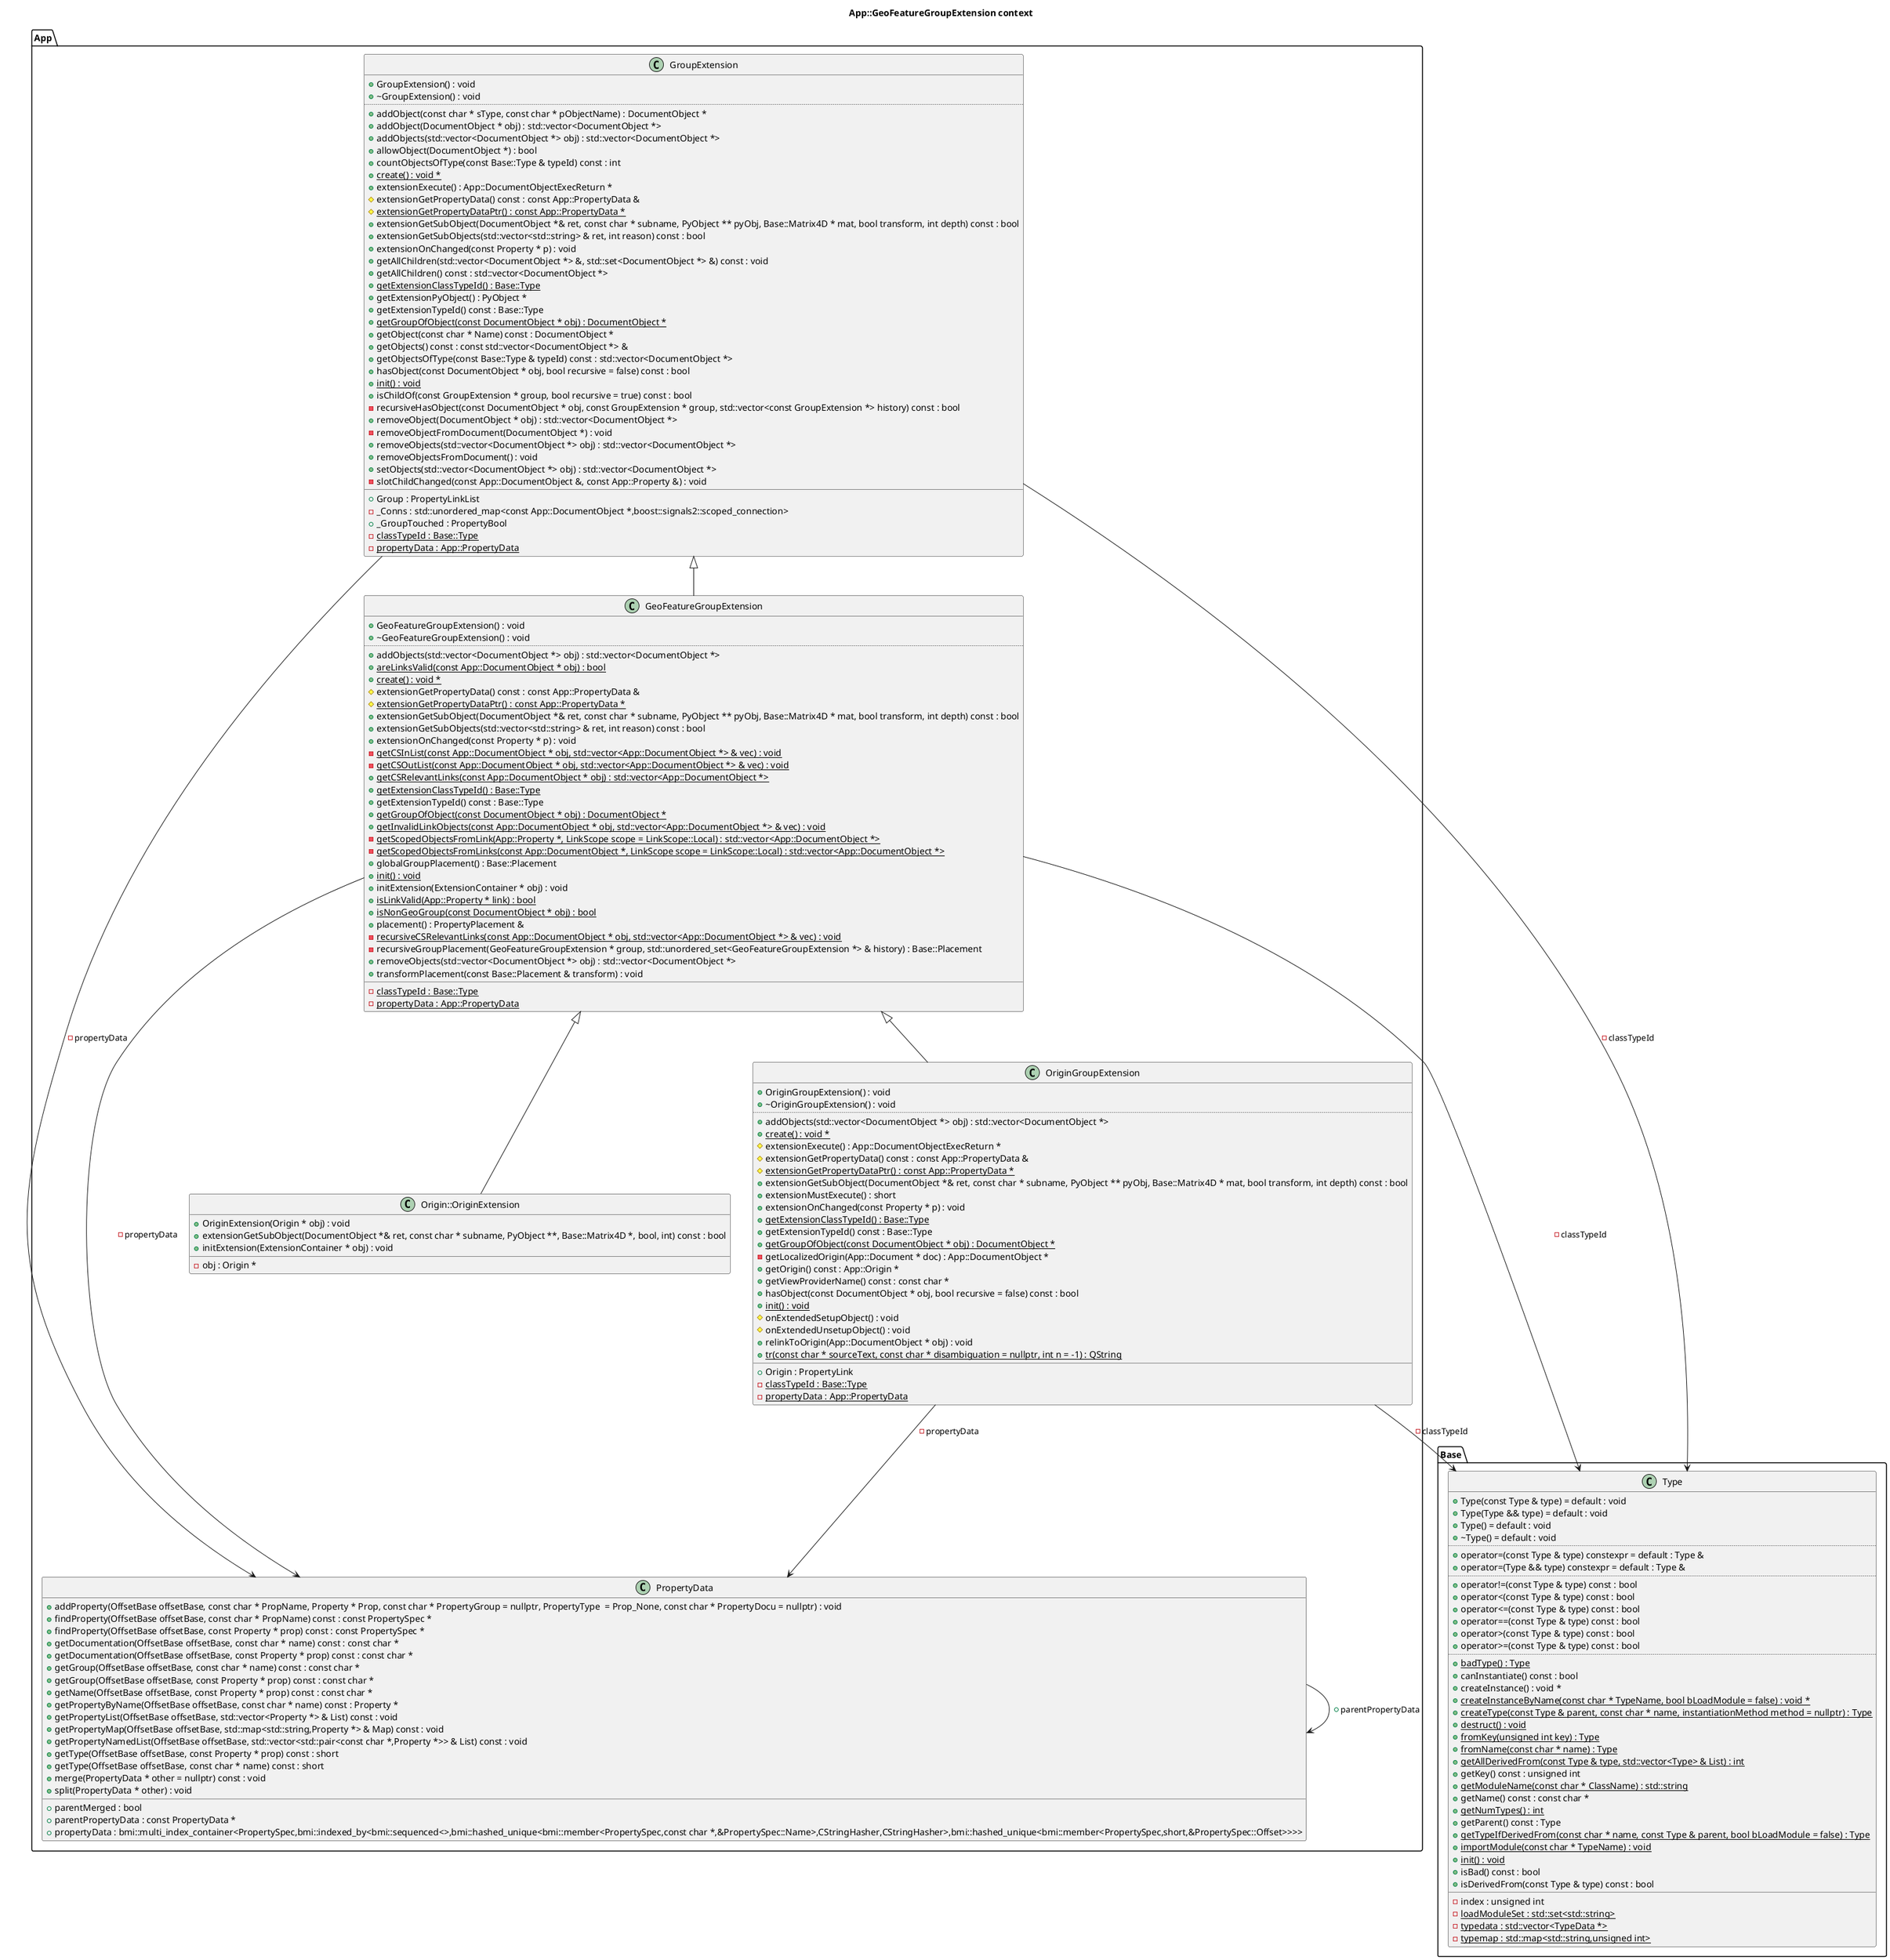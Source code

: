 @startuml
title App::GeoFeatureGroupExtension context
package [Base] as C_0005614219575140048477 {
class "Type" as C_0010396699791746075194
class C_0010396699791746075194 [[https://github.com/FreeCAD/FreeCAD/blob/2fcc5317fe3aee96ca73475986a577719fc78e20/src/Base/Type.h#L80{Type}]] {
+Type(const Type & type) = default : void [[[https://github.com/FreeCAD/FreeCAD/blob/2fcc5317fe3aee96ca73475986a577719fc78e20/src/Base/Type.h#L84{Type}]]]
+Type(Type && type) = default : void [[[https://github.com/FreeCAD/FreeCAD/blob/2fcc5317fe3aee96ca73475986a577719fc78e20/src/Base/Type.h#L85{Type}]]]
+Type() = default : void [[[https://github.com/FreeCAD/FreeCAD/blob/2fcc5317fe3aee96ca73475986a577719fc78e20/src/Base/Type.h#L86{Type}]]]
+~Type() = default : void [[[https://github.com/FreeCAD/FreeCAD/blob/2fcc5317fe3aee96ca73475986a577719fc78e20/src/Base/Type.h#L88{~Type}]]]
..
+operator=(const Type & type) constexpr = default : Type & [[[https://github.com/FreeCAD/FreeCAD/blob/2fcc5317fe3aee96ca73475986a577719fc78e20/src/Base/Type.h#L119{operator=}]]]
+operator=(Type && type) constexpr = default : Type & [[[https://github.com/FreeCAD/FreeCAD/blob/2fcc5317fe3aee96ca73475986a577719fc78e20/src/Base/Type.h#L120{operator=}]]]
..
+operator!=(const Type & type) const : bool [[[https://github.com/FreeCAD/FreeCAD/blob/2fcc5317fe3aee96ca73475986a577719fc78e20/src/Base/Type.h#L122{operator!=}]]]
+operator<(const Type & type) const : bool [[[https://github.com/FreeCAD/FreeCAD/blob/2fcc5317fe3aee96ca73475986a577719fc78e20/src/Base/Type.h#L124{operator<}]]]
+operator<=(const Type & type) const : bool [[[https://github.com/FreeCAD/FreeCAD/blob/2fcc5317fe3aee96ca73475986a577719fc78e20/src/Base/Type.h#L125{operator<=}]]]
+operator==(const Type & type) const : bool [[[https://github.com/FreeCAD/FreeCAD/blob/2fcc5317fe3aee96ca73475986a577719fc78e20/src/Base/Type.h#L121{operator==}]]]
+operator>(const Type & type) const : bool [[[https://github.com/FreeCAD/FreeCAD/blob/2fcc5317fe3aee96ca73475986a577719fc78e20/src/Base/Type.h#L127{operator>}]]]
+operator>=(const Type & type) const : bool [[[https://github.com/FreeCAD/FreeCAD/blob/2fcc5317fe3aee96ca73475986a577719fc78e20/src/Base/Type.h#L126{operator>=}]]]
..
{static} +badType() : Type [[[https://github.com/FreeCAD/FreeCAD/blob/2fcc5317fe3aee96ca73475986a577719fc78e20/src/Base/Type.h#L129{badType}]]]
+canInstantiate() const : bool [[[https://github.com/FreeCAD/FreeCAD/blob/2fcc5317fe3aee96ca73475986a577719fc78e20/src/Base/Type.h#L93{canInstantiate}]]]
+createInstance() : void * [[[https://github.com/FreeCAD/FreeCAD/blob/2fcc5317fe3aee96ca73475986a577719fc78e20/src/Base/Type.h#L91{createInstance}]]]
{static} +createInstanceByName(const char * TypeName, bool bLoadModule = false) : void * [[[https://github.com/FreeCAD/FreeCAD/blob/2fcc5317fe3aee96ca73475986a577719fc78e20/src/Base/Type.h#L95{createInstanceByName}]]]
{static} +createType(const Type & parent, const char * name, instantiationMethod method = nullptr) : Type [[[https://github.com/FreeCAD/FreeCAD/blob/2fcc5317fe3aee96ca73475986a577719fc78e20/src/Base/Type.h#L114{createType}]]]
{static} +destruct() : void [[[https://github.com/FreeCAD/FreeCAD/blob/2fcc5317fe3aee96ca73475986a577719fc78e20/src/Base/Type.h#L131{destruct}]]]
{static} +fromKey(unsigned int key) : Type [[[https://github.com/FreeCAD/FreeCAD/blob/2fcc5317fe3aee96ca73475986a577719fc78e20/src/Base/Type.h#L101{fromKey}]]]
{static} +fromName(const char * name) : Type [[[https://github.com/FreeCAD/FreeCAD/blob/2fcc5317fe3aee96ca73475986a577719fc78e20/src/Base/Type.h#L100{fromName}]]]
{static} +getAllDerivedFrom(const Type & type, std::vector<Type> & List) : int [[[https://github.com/FreeCAD/FreeCAD/blob/2fcc5317fe3aee96ca73475986a577719fc78e20/src/Base/Type.h#L106{getAllDerivedFrom}]]]
+getKey() const : unsigned int [[[https://github.com/FreeCAD/FreeCAD/blob/2fcc5317fe3aee96ca73475986a577719fc78e20/src/Base/Type.h#L116{getKey}]]]
{static} +getModuleName(const char * ClassName) : std::string [[[https://github.com/FreeCAD/FreeCAD/blob/2fcc5317fe3aee96ca73475986a577719fc78e20/src/Base/Type.h#L133{getModuleName}]]]
+getName() const : const char * [[[https://github.com/FreeCAD/FreeCAD/blob/2fcc5317fe3aee96ca73475986a577719fc78e20/src/Base/Type.h#L102{getName}]]]
{static} +getNumTypes() : int [[[https://github.com/FreeCAD/FreeCAD/blob/2fcc5317fe3aee96ca73475986a577719fc78e20/src/Base/Type.h#L111{getNumTypes}]]]
+getParent() const : Type [[[https://github.com/FreeCAD/FreeCAD/blob/2fcc5317fe3aee96ca73475986a577719fc78e20/src/Base/Type.h#L103{getParent}]]]
{static} +getTypeIfDerivedFrom(const char * name, const Type & parent, bool bLoadModule = false) : Type [[[https://github.com/FreeCAD/FreeCAD/blob/2fcc5317fe3aee96ca73475986a577719fc78e20/src/Base/Type.h#L109{getTypeIfDerivedFrom}]]]
{static} +importModule(const char * TypeName) : void [[[https://github.com/FreeCAD/FreeCAD/blob/2fcc5317fe3aee96ca73475986a577719fc78e20/src/Base/Type.h#L96{importModule}]]]
{static} +init() : void [[[https://github.com/FreeCAD/FreeCAD/blob/2fcc5317fe3aee96ca73475986a577719fc78e20/src/Base/Type.h#L130{init}]]]
+isBad() const : bool [[[https://github.com/FreeCAD/FreeCAD/blob/2fcc5317fe3aee96ca73475986a577719fc78e20/src/Base/Type.h#L117{isBad}]]]
+isDerivedFrom(const Type & type) const : bool [[[https://github.com/FreeCAD/FreeCAD/blob/2fcc5317fe3aee96ca73475986a577719fc78e20/src/Base/Type.h#L104{isDerivedFrom}]]]
__
-index : unsigned int [[[https://github.com/FreeCAD/FreeCAD/blob/2fcc5317fe3aee96ca73475986a577719fc78e20/src/Base/Type.h#L137{index}]]]
{static} -loadModuleSet : std::set<std::string> [[[https://github.com/FreeCAD/FreeCAD/blob/2fcc5317fe3aee96ca73475986a577719fc78e20/src/Base/Type.h#L141{loadModuleSet}]]]
{static} -typedata : std::vector<TypeData *> [[[https://github.com/FreeCAD/FreeCAD/blob/2fcc5317fe3aee96ca73475986a577719fc78e20/src/Base/Type.h#L140{typedata}]]]
{static} -typemap : std::map<std::string,unsigned int> [[[https://github.com/FreeCAD/FreeCAD/blob/2fcc5317fe3aee96ca73475986a577719fc78e20/src/Base/Type.h#L139{typemap}]]]
}
}
package [App] as C_0018282610363821501524 {
class "PropertyData" as C_0008521121395702379220
class C_0008521121395702379220 [[https://github.com/FreeCAD/FreeCAD/blob/2fcc5317fe3aee96ca73475986a577719fc78e20/src/App/PropertyContainer.h#L58{PropertyData}]] {
+addProperty(OffsetBase offsetBase, const char * PropName, Property * Prop, const char * PropertyGroup = nullptr, PropertyType  = Prop_None, const char * PropertyDocu = nullptr) : void [[[https://github.com/FreeCAD/FreeCAD/blob/2fcc5317fe3aee96ca73475986a577719fc78e20/src/App/PropertyContainer.h#L118{addProperty}]]]
+findProperty(OffsetBase offsetBase, const char * PropName) const : const PropertySpec * [[[https://github.com/FreeCAD/FreeCAD/blob/2fcc5317fe3aee96ca73475986a577719fc78e20/src/App/PropertyContainer.h#L120{findProperty}]]]
+findProperty(OffsetBase offsetBase, const Property * prop) const : const PropertySpec * [[[https://github.com/FreeCAD/FreeCAD/blob/2fcc5317fe3aee96ca73475986a577719fc78e20/src/App/PropertyContainer.h#L121{findProperty}]]]
+getDocumentation(OffsetBase offsetBase, const char * name) const : const char * [[[https://github.com/FreeCAD/FreeCAD/blob/2fcc5317fe3aee96ca73475986a577719fc78e20/src/App/PropertyContainer.h#L128{getDocumentation}]]]
+getDocumentation(OffsetBase offsetBase, const Property * prop) const : const char * [[[https://github.com/FreeCAD/FreeCAD/blob/2fcc5317fe3aee96ca73475986a577719fc78e20/src/App/PropertyContainer.h#L129{getDocumentation}]]]
+getGroup(OffsetBase offsetBase, const char * name) const : const char * [[[https://github.com/FreeCAD/FreeCAD/blob/2fcc5317fe3aee96ca73475986a577719fc78e20/src/App/PropertyContainer.h#L126{getGroup}]]]
+getGroup(OffsetBase offsetBase, const Property * prop) const : const char * [[[https://github.com/FreeCAD/FreeCAD/blob/2fcc5317fe3aee96ca73475986a577719fc78e20/src/App/PropertyContainer.h#L127{getGroup}]]]
+getName(OffsetBase offsetBase, const Property * prop) const : const char * [[[https://github.com/FreeCAD/FreeCAD/blob/2fcc5317fe3aee96ca73475986a577719fc78e20/src/App/PropertyContainer.h#L123{getName}]]]
+getPropertyByName(OffsetBase offsetBase, const char * name) const : Property * [[[https://github.com/FreeCAD/FreeCAD/blob/2fcc5317fe3aee96ca73475986a577719fc78e20/src/App/PropertyContainer.h#L131{getPropertyByName}]]]
+getPropertyList(OffsetBase offsetBase, std::vector<Property *> & List) const : void [[[https://github.com/FreeCAD/FreeCAD/blob/2fcc5317fe3aee96ca73475986a577719fc78e20/src/App/PropertyContainer.h#L133{getPropertyList}]]]
+getPropertyMap(OffsetBase offsetBase, std::map<std::string,Property *> & Map) const : void [[[https://github.com/FreeCAD/FreeCAD/blob/2fcc5317fe3aee96ca73475986a577719fc78e20/src/App/PropertyContainer.h#L132{getPropertyMap}]]]
+getPropertyNamedList(OffsetBase offsetBase, std::vector<std::pair<const char *,Property *>> & List) const : void [[[https://github.com/FreeCAD/FreeCAD/blob/2fcc5317fe3aee96ca73475986a577719fc78e20/src/App/PropertyContainer.h#L134{getPropertyNamedList}]]]
+getType(OffsetBase offsetBase, const Property * prop) const : short [[[https://github.com/FreeCAD/FreeCAD/blob/2fcc5317fe3aee96ca73475986a577719fc78e20/src/App/PropertyContainer.h#L124{getType}]]]
+getType(OffsetBase offsetBase, const char * name) const : short [[[https://github.com/FreeCAD/FreeCAD/blob/2fcc5317fe3aee96ca73475986a577719fc78e20/src/App/PropertyContainer.h#L125{getType}]]]
+merge(PropertyData * other = nullptr) const : void [[[https://github.com/FreeCAD/FreeCAD/blob/2fcc5317fe3aee96ca73475986a577719fc78e20/src/App/PropertyContainer.h#L136{merge}]]]
+split(PropertyData * other) : void [[[https://github.com/FreeCAD/FreeCAD/blob/2fcc5317fe3aee96ca73475986a577719fc78e20/src/App/PropertyContainer.h#L137{split}]]]
__
+parentMerged : bool [[[https://github.com/FreeCAD/FreeCAD/blob/2fcc5317fe3aee96ca73475986a577719fc78e20/src/App/PropertyContainer.h#L114{parentMerged}]]]
+parentPropertyData : const PropertyData * [[[https://github.com/FreeCAD/FreeCAD/blob/2fcc5317fe3aee96ca73475986a577719fc78e20/src/App/PropertyContainer.h#L116{parentPropertyData}]]]
+propertyData : bmi::multi_index_container<PropertySpec,bmi::indexed_by<bmi::sequenced<>,bmi::hashed_unique<bmi::member<PropertySpec,const char *,&PropertySpec::Name>,CStringHasher,CStringHasher>,bmi::hashed_unique<bmi::member<PropertySpec,short,&PropertySpec::Offset>>>> [[[https://github.com/FreeCAD/FreeCAD/blob/2fcc5317fe3aee96ca73475986a577719fc78e20/src/App/PropertyContainer.h#L112{propertyData}]]]
}
class "GroupExtension" as C_0014056646395515823561
class C_0014056646395515823561 [[https://github.com/FreeCAD/FreeCAD/blob/2fcc5317fe3aee96ca73475986a577719fc78e20/src/App/GroupExtension.h#L38{GroupExtension}]] {
+GroupExtension() : void [[[https://github.com/FreeCAD/FreeCAD/blob/2fcc5317fe3aee96ca73475986a577719fc78e20/src/App/GroupExtension.h#L45{GroupExtension}]]]
+~GroupExtension() : void [[[https://github.com/FreeCAD/FreeCAD/blob/2fcc5317fe3aee96ca73475986a577719fc78e20/src/App/GroupExtension.h#L46{~GroupExtension}]]]
..
+addObject(const char * sType, const char * pObjectName) : DocumentObject * [[[https://github.com/FreeCAD/FreeCAD/blob/2fcc5317fe3aee96ca73475986a577719fc78e20/src/App/GroupExtension.h#L53{addObject}]]]
+addObject(DocumentObject * obj) : std::vector<DocumentObject *> [[[https://github.com/FreeCAD/FreeCAD/blob/2fcc5317fe3aee96ca73475986a577719fc78e20/src/App/GroupExtension.h#L56{addObject}]]]
+addObjects(std::vector<DocumentObject *> obj) : std::vector<DocumentObject *> [[[https://github.com/FreeCAD/FreeCAD/blob/2fcc5317fe3aee96ca73475986a577719fc78e20/src/App/GroupExtension.h#L59{addObjects}]]]
+allowObject(DocumentObject *) : bool [[[https://github.com/FreeCAD/FreeCAD/blob/2fcc5317fe3aee96ca73475986a577719fc78e20/src/App/GroupExtension.h#L67{allowObject}]]]
+countObjectsOfType(const Base::Type & typeId) const : int [[[https://github.com/FreeCAD/FreeCAD/blob/2fcc5317fe3aee96ca73475986a577719fc78e20/src/App/GroupExtension.h#L101{countObjectsOfType}]]]
{static} +create() : void * [[[https://github.com/FreeCAD/FreeCAD/blob/2fcc5317fe3aee96ca73475986a577719fc78e20/src/App/Extension.h#L50{create}]]]
+extensionExecute() : App::DocumentObjectExecReturn * [[[https://github.com/FreeCAD/FreeCAD/blob/2fcc5317fe3aee96ca73475986a577719fc78e20/src/App/GroupExtension.h#L119{extensionExecute}]]]
#extensionGetPropertyData() const : const App::PropertyData & [[[https://github.com/FreeCAD/FreeCAD/blob/2fcc5317fe3aee96ca73475986a577719fc78e20/src/App/Extension.h#L99{extensionGetPropertyData}]]]
{static} #extensionGetPropertyDataPtr() : const App::PropertyData * [[[https://github.com/FreeCAD/FreeCAD/blob/2fcc5317fe3aee96ca73475986a577719fc78e20/src/App/Extension.h#L98{extensionGetPropertyDataPtr}]]]
+extensionGetSubObject(DocumentObject *& ret, const char * subname, PyObject ** pyObj, Base::Matrix4D * mat, bool transform, int depth) const : bool [[[https://github.com/FreeCAD/FreeCAD/blob/2fcc5317fe3aee96ca73475986a577719fc78e20/src/App/GroupExtension.h#L114{extensionGetSubObject}]]]
+extensionGetSubObjects(std::vector<std::string> & ret, int reason) const : bool [[[https://github.com/FreeCAD/FreeCAD/blob/2fcc5317fe3aee96ca73475986a577719fc78e20/src/App/GroupExtension.h#L117{extensionGetSubObjects}]]]
+extensionOnChanged(const Property * p) : void [[[https://github.com/FreeCAD/FreeCAD/blob/2fcc5317fe3aee96ca73475986a577719fc78e20/src/App/GroupExtension.h#L112{extensionOnChanged}]]]
+getAllChildren(std::vector<DocumentObject *> &, std::set<DocumentObject *> &) const : void [[[https://github.com/FreeCAD/FreeCAD/blob/2fcc5317fe3aee96ca73475986a577719fc78e20/src/App/GroupExtension.h#L122{getAllChildren}]]]
+getAllChildren() const : std::vector<DocumentObject *> [[[https://github.com/FreeCAD/FreeCAD/blob/2fcc5317fe3aee96ca73475986a577719fc78e20/src/App/GroupExtension.h#L121{getAllChildren}]]]
{static} +getExtensionClassTypeId() : Base::Type [[[https://github.com/FreeCAD/FreeCAD/blob/2fcc5317fe3aee96ca73475986a577719fc78e20/src/App/Extension.h#L47{getExtensionClassTypeId}]]]
+getExtensionPyObject() : PyObject * [[[https://github.com/FreeCAD/FreeCAD/blob/2fcc5317fe3aee96ca73475986a577719fc78e20/src/App/GroupExtension.h#L110{getExtensionPyObject}]]]
+getExtensionTypeId() const : Base::Type [[[https://github.com/FreeCAD/FreeCAD/blob/2fcc5317fe3aee96ca73475986a577719fc78e20/src/App/Extension.h#L48{getExtensionTypeId}]]]
{static} +getGroupOfObject(const DocumentObject * obj) : DocumentObject * [[[https://github.com/FreeCAD/FreeCAD/blob/2fcc5317fe3aee96ca73475986a577719fc78e20/src/App/GroupExtension.h#L107{getGroupOfObject}]]]
+getObject(const char * Name) const : DocumentObject * [[[https://github.com/FreeCAD/FreeCAD/blob/2fcc5317fe3aee96ca73475986a577719fc78e20/src/App/GroupExtension.h#L81{getObject}]]]
+getObjects() const : const std::vector<DocumentObject *> & [[[https://github.com/FreeCAD/FreeCAD/blob/2fcc5317fe3aee96ca73475986a577719fc78e20/src/App/GroupExtension.h#L95{getObjects}]]]
+getObjectsOfType(const Base::Type & typeId) const : std::vector<DocumentObject *> [[[https://github.com/FreeCAD/FreeCAD/blob/2fcc5317fe3aee96ca73475986a577719fc78e20/src/App/GroupExtension.h#L98{getObjectsOfType}]]]
+hasObject(const DocumentObject * obj, bool recursive = false) const : bool [[[https://github.com/FreeCAD/FreeCAD/blob/2fcc5317fe3aee96ca73475986a577719fc78e20/src/App/GroupExtension.h#L87{hasObject}]]]
{static} +init() : void [[[https://github.com/FreeCAD/FreeCAD/blob/2fcc5317fe3aee96ca73475986a577719fc78e20/src/App/Extension.h#L49{init}]]]
+isChildOf(const GroupExtension * group, bool recursive = true) const : bool [[[https://github.com/FreeCAD/FreeCAD/blob/2fcc5317fe3aee96ca73475986a577719fc78e20/src/App/GroupExtension.h#L92{isChildOf}]]]
-recursiveHasObject(const DocumentObject * obj, const GroupExtension * group, std::vector<const GroupExtension *> history) const : bool [[[https://github.com/FreeCAD/FreeCAD/blob/2fcc5317fe3aee96ca73475986a577719fc78e20/src/App/GroupExtension.h#L132{recursiveHasObject}]]]
+removeObject(DocumentObject * obj) : std::vector<DocumentObject *> [[[https://github.com/FreeCAD/FreeCAD/blob/2fcc5317fe3aee96ca73475986a577719fc78e20/src/App/GroupExtension.h#L71{removeObject}]]]
-removeObjectFromDocument(DocumentObject *) : void [[[https://github.com/FreeCAD/FreeCAD/blob/2fcc5317fe3aee96ca73475986a577719fc78e20/src/App/GroupExtension.h#L129{removeObjectFromDocument}]]]
+removeObjects(std::vector<DocumentObject *> obj) : std::vector<DocumentObject *> [[[https://github.com/FreeCAD/FreeCAD/blob/2fcc5317fe3aee96ca73475986a577719fc78e20/src/App/GroupExtension.h#L74{removeObjects}]]]
+removeObjectsFromDocument() : void [[[https://github.com/FreeCAD/FreeCAD/blob/2fcc5317fe3aee96ca73475986a577719fc78e20/src/App/GroupExtension.h#L77{removeObjectsFromDocument}]]]
+setObjects(std::vector<DocumentObject *> obj) : std::vector<DocumentObject *> [[[https://github.com/FreeCAD/FreeCAD/blob/2fcc5317fe3aee96ca73475986a577719fc78e20/src/App/GroupExtension.h#L63{setObjects}]]]
-slotChildChanged(const App::DocumentObject &, const App::Property &) : void [[[https://github.com/FreeCAD/FreeCAD/blob/2fcc5317fe3aee96ca73475986a577719fc78e20/src/App/GroupExtension.h#L135{slotChildChanged}]]]
__
+Group : PropertyLinkList [[[https://github.com/FreeCAD/FreeCAD/blob/2fcc5317fe3aee96ca73475986a577719fc78e20/src/App/GroupExtension.h#L125{Group}]]]
-_Conns : std::unordered_map<const App::DocumentObject *,boost::signals2::scoped_connection> [[[https://github.com/FreeCAD/FreeCAD/blob/2fcc5317fe3aee96ca73475986a577719fc78e20/src/App/GroupExtension.h#L136{_Conns}]]]
+_GroupTouched : PropertyBool [[[https://github.com/FreeCAD/FreeCAD/blob/2fcc5317fe3aee96ca73475986a577719fc78e20/src/App/GroupExtension.h#L126{_GroupTouched}]]]
{static} -classTypeId : Base::Type [[[https://github.com/FreeCAD/FreeCAD/blob/2fcc5317fe3aee96ca73475986a577719fc78e20/src/App/Extension.h#L52{classTypeId}]]]
{static} -propertyData : App::PropertyData [[[https://github.com/FreeCAD/FreeCAD/blob/2fcc5317fe3aee96ca73475986a577719fc78e20/src/App/Extension.h#L101{propertyData}]]]
}
class "GeoFeatureGroupExtension" as C_0003916455163692985539
class C_0003916455163692985539 [[https://github.com/FreeCAD/FreeCAD/blob/2fcc5317fe3aee96ca73475986a577719fc78e20/src/App/GeoFeatureGroupExtension.h#L52{GeoFeatureGroupExtension}]] {
+GeoFeatureGroupExtension() : void [[[https://github.com/FreeCAD/FreeCAD/blob/2fcc5317fe3aee96ca73475986a577719fc78e20/src/App/GeoFeatureGroupExtension.h#L71{GeoFeatureGroupExtension}]]]
+~GeoFeatureGroupExtension() : void [[[https://github.com/FreeCAD/FreeCAD/blob/2fcc5317fe3aee96ca73475986a577719fc78e20/src/App/GeoFeatureGroupExtension.h#L72{~GeoFeatureGroupExtension}]]]
..
+addObjects(std::vector<DocumentObject *> obj) : std::vector<DocumentObject *> [[[https://github.com/FreeCAD/FreeCAD/blob/2fcc5317fe3aee96ca73475986a577719fc78e20/src/App/GeoFeatureGroupExtension.h#L106{addObjects}]]]
{static} +areLinksValid(const App::DocumentObject * obj) : bool [[[https://github.com/FreeCAD/FreeCAD/blob/2fcc5317fe3aee96ca73475986a577719fc78e20/src/App/GeoFeatureGroupExtension.h#L115{areLinksValid}]]]
{static} +create() : void * [[[https://github.com/FreeCAD/FreeCAD/blob/2fcc5317fe3aee96ca73475986a577719fc78e20/src/App/Extension.h#L50{create}]]]
#extensionGetPropertyData() const : const App::PropertyData & [[[https://github.com/FreeCAD/FreeCAD/blob/2fcc5317fe3aee96ca73475986a577719fc78e20/src/App/Extension.h#L99{extensionGetPropertyData}]]]
{static} #extensionGetPropertyDataPtr() : const App::PropertyData * [[[https://github.com/FreeCAD/FreeCAD/blob/2fcc5317fe3aee96ca73475986a577719fc78e20/src/App/Extension.h#L98{extensionGetPropertyDataPtr}]]]
+extensionGetSubObject(DocumentObject *& ret, const char * subname, PyObject ** pyObj, Base::Matrix4D * mat, bool transform, int depth) const : bool [[[https://github.com/FreeCAD/FreeCAD/blob/2fcc5317fe3aee96ca73475986a577719fc78e20/src/App/GeoFeatureGroupExtension.h#L101{extensionGetSubObject}]]]
+extensionGetSubObjects(std::vector<std::string> & ret, int reason) const : bool [[[https://github.com/FreeCAD/FreeCAD/blob/2fcc5317fe3aee96ca73475986a577719fc78e20/src/App/GeoFeatureGroupExtension.h#L104{extensionGetSubObjects}]]]
+extensionOnChanged(const Property * p) : void [[[https://github.com/FreeCAD/FreeCAD/blob/2fcc5317fe3aee96ca73475986a577719fc78e20/src/App/GeoFeatureGroupExtension.h#L74{extensionOnChanged}]]]
{static} -getCSInList(const App::DocumentObject * obj, std::vector<App::DocumentObject *> & vec) : void [[[https://github.com/FreeCAD/FreeCAD/blob/2fcc5317fe3aee96ca73475986a577719fc78e20/src/App/GeoFeatureGroupExtension.h#L135{getCSInList}]]]
{static} -getCSOutList(const App::DocumentObject * obj, std::vector<App::DocumentObject *> & vec) : void [[[https://github.com/FreeCAD/FreeCAD/blob/2fcc5317fe3aee96ca73475986a577719fc78e20/src/App/GeoFeatureGroupExtension.h#L131{getCSOutList}]]]
{static} +getCSRelevantLinks(const App::DocumentObject * obj) : std::vector<App::DocumentObject *> [[[https://github.com/FreeCAD/FreeCAD/blob/2fcc5317fe3aee96ca73475986a577719fc78e20/src/App/GeoFeatureGroupExtension.h#L112{getCSRelevantLinks}]]]
{static} +getExtensionClassTypeId() : Base::Type [[[https://github.com/FreeCAD/FreeCAD/blob/2fcc5317fe3aee96ca73475986a577719fc78e20/src/App/Extension.h#L47{getExtensionClassTypeId}]]]
+getExtensionTypeId() const : Base::Type [[[https://github.com/FreeCAD/FreeCAD/blob/2fcc5317fe3aee96ca73475986a577719fc78e20/src/App/Extension.h#L48{getExtensionTypeId}]]]
{static} +getGroupOfObject(const DocumentObject * obj) : DocumentObject * [[[https://github.com/FreeCAD/FreeCAD/blob/2fcc5317fe3aee96ca73475986a577719fc78e20/src/App/GeoFeatureGroupExtension.h#L81{getGroupOfObject}]]]
{static} +getInvalidLinkObjects(const App::DocumentObject * obj, std::vector<App::DocumentObject *> & vec) : void [[[https://github.com/FreeCAD/FreeCAD/blob/2fcc5317fe3aee96ca73475986a577719fc78e20/src/App/GeoFeatureGroupExtension.h#L121{getInvalidLinkObjects}]]]
{static} -getScopedObjectsFromLink(App::Property *, LinkScope scope = LinkScope::Local) : std::vector<App::DocumentObject *> [[[https://github.com/FreeCAD/FreeCAD/blob/2fcc5317fe3aee96ca73475986a577719fc78e20/src/App/GeoFeatureGroupExtension.h#L126{getScopedObjectsFromLink}]]]
{static} -getScopedObjectsFromLinks(const App::DocumentObject *, LinkScope scope = LinkScope::Local) : std::vector<App::DocumentObject *> [[[https://github.com/FreeCAD/FreeCAD/blob/2fcc5317fe3aee96ca73475986a577719fc78e20/src/App/GeoFeatureGroupExtension.h#L125{getScopedObjectsFromLinks}]]]
+globalGroupPlacement() : Base::Placement [[[https://github.com/FreeCAD/FreeCAD/blob/2fcc5317fe3aee96ca73475986a577719fc78e20/src/App/GeoFeatureGroupExtension.h#L93{globalGroupPlacement}]]]
{static} +init() : void [[[https://github.com/FreeCAD/FreeCAD/blob/2fcc5317fe3aee96ca73475986a577719fc78e20/src/App/Extension.h#L49{init}]]]
+initExtension(ExtensionContainer * obj) : void [[[https://github.com/FreeCAD/FreeCAD/blob/2fcc5317fe3aee96ca73475986a577719fc78e20/src/App/GeoFeatureGroupExtension.h#L60{initExtension}]]]
{static} +isLinkValid(App::Property * link) : bool [[[https://github.com/FreeCAD/FreeCAD/blob/2fcc5317fe3aee96ca73475986a577719fc78e20/src/App/GeoFeatureGroupExtension.h#L118{isLinkValid}]]]
{static} +isNonGeoGroup(const DocumentObject * obj) : bool [[[https://github.com/FreeCAD/FreeCAD/blob/2fcc5317fe3aee96ca73475986a577719fc78e20/src/App/GeoFeatureGroupExtension.h#L96{isNonGeoGroup}]]]
+placement() : PropertyPlacement & [[[https://github.com/FreeCAD/FreeCAD/blob/2fcc5317fe3aee96ca73475986a577719fc78e20/src/App/GeoFeatureGroupExtension.h#L58{placement}]]]
{static} -recursiveCSRelevantLinks(const App::DocumentObject * obj, std::vector<App::DocumentObject *> & vec) : void [[[https://github.com/FreeCAD/FreeCAD/blob/2fcc5317fe3aee96ca73475986a577719fc78e20/src/App/GeoFeatureGroupExtension.h#L137{recursiveCSRelevantLinks}]]]
-recursiveGroupPlacement(GeoFeatureGroupExtension * group, std::unordered_set<GeoFeatureGroupExtension *> & history) : Base::Placement [[[https://github.com/FreeCAD/FreeCAD/blob/2fcc5317fe3aee96ca73475986a577719fc78e20/src/App/GeoFeatureGroupExtension.h#L124{recursiveGroupPlacement}]]]
+removeObjects(std::vector<DocumentObject *> obj) : std::vector<DocumentObject *> [[[https://github.com/FreeCAD/FreeCAD/blob/2fcc5317fe3aee96ca73475986a577719fc78e20/src/App/GeoFeatureGroupExtension.h#L107{removeObjects}]]]
+transformPlacement(const Base::Placement & transform) : void [[[https://github.com/FreeCAD/FreeCAD/blob/2fcc5317fe3aee96ca73475986a577719fc78e20/src/App/GeoFeatureGroupExtension.h#L68{transformPlacement}]]]
__
{static} -classTypeId : Base::Type [[[https://github.com/FreeCAD/FreeCAD/blob/2fcc5317fe3aee96ca73475986a577719fc78e20/src/App/Extension.h#L52{classTypeId}]]]
{static} -propertyData : App::PropertyData [[[https://github.com/FreeCAD/FreeCAD/blob/2fcc5317fe3aee96ca73475986a577719fc78e20/src/App/Extension.h#L101{propertyData}]]]
}
class "Origin::OriginExtension" as C_0017582418009163585841
class C_0017582418009163585841 [[https://github.com/FreeCAD/FreeCAD/blob/2fcc5317fe3aee96ca73475986a577719fc78e20/src/App/Origin.h#L139{Origin::OriginExtension}]] {
+OriginExtension(Origin * obj) : void [[[https://github.com/FreeCAD/FreeCAD/blob/2fcc5317fe3aee96ca73475986a577719fc78e20/src/App/Origin.h#L142{OriginExtension}]]]
+extensionGetSubObject(DocumentObject *& ret, const char * subname, PyObject **, Base::Matrix4D *, bool, int) const : bool [[[https://github.com/FreeCAD/FreeCAD/blob/2fcc5317fe3aee96ca73475986a577719fc78e20/src/App/Origin.h#L144{extensionGetSubObject}]]]
+initExtension(ExtensionContainer * obj) : void [[[https://github.com/FreeCAD/FreeCAD/blob/2fcc5317fe3aee96ca73475986a577719fc78e20/src/App/Origin.h#L143{initExtension}]]]
__
-obj : Origin * [[[https://github.com/FreeCAD/FreeCAD/blob/2fcc5317fe3aee96ca73475986a577719fc78e20/src/App/Origin.h#L140{obj}]]]
}
class "OriginGroupExtension" as C_0008300875426092669770
class C_0008300875426092669770 [[https://github.com/FreeCAD/FreeCAD/blob/2fcc5317fe3aee96ca73475986a577719fc78e20/src/App/OriginGroupExtension.h#L35{OriginGroupExtension}]] {
+OriginGroupExtension() : void [[[https://github.com/FreeCAD/FreeCAD/blob/2fcc5317fe3aee96ca73475986a577719fc78e20/src/App/OriginGroupExtension.h#L41{OriginGroupExtension}]]]
+~OriginGroupExtension() : void [[[https://github.com/FreeCAD/FreeCAD/blob/2fcc5317fe3aee96ca73475986a577719fc78e20/src/App/OriginGroupExtension.h#L42{~OriginGroupExtension}]]]
..
+addObjects(std::vector<DocumentObject *> obj) : std::vector<DocumentObject *> [[[https://github.com/FreeCAD/FreeCAD/blob/2fcc5317fe3aee96ca73475986a577719fc78e20/src/App/OriginGroupExtension.h#L68{addObjects}]]]
{static} +create() : void * [[[https://github.com/FreeCAD/FreeCAD/blob/2fcc5317fe3aee96ca73475986a577719fc78e20/src/App/Extension.h#L50{create}]]]
#extensionExecute() : App::DocumentObjectExecReturn * [[[https://github.com/FreeCAD/FreeCAD/blob/2fcc5317fe3aee96ca73475986a577719fc78e20/src/App/OriginGroupExtension.h#L78{extensionExecute}]]]
#extensionGetPropertyData() const : const App::PropertyData & [[[https://github.com/FreeCAD/FreeCAD/blob/2fcc5317fe3aee96ca73475986a577719fc78e20/src/App/Extension.h#L99{extensionGetPropertyData}]]]
{static} #extensionGetPropertyDataPtr() : const App::PropertyData * [[[https://github.com/FreeCAD/FreeCAD/blob/2fcc5317fe3aee96ca73475986a577719fc78e20/src/App/Extension.h#L98{extensionGetPropertyDataPtr}]]]
+extensionGetSubObject(DocumentObject *& ret, const char * subname, PyObject ** pyObj, Base::Matrix4D * mat, bool transform, int depth) const : bool [[[https://github.com/FreeCAD/FreeCAD/blob/2fcc5317fe3aee96ca73475986a577719fc78e20/src/App/OriginGroupExtension.h#L71{extensionGetSubObject}]]]
+extensionMustExecute() : short [[[https://github.com/FreeCAD/FreeCAD/blob/2fcc5317fe3aee96ca73475986a577719fc78e20/src/App/OriginGroupExtension.h#L60{extensionMustExecute}]]]
+extensionOnChanged(const Property * p) : void [[[https://github.com/FreeCAD/FreeCAD/blob/2fcc5317fe3aee96ca73475986a577719fc78e20/src/App/OriginGroupExtension.h#L74{extensionOnChanged}]]]
{static} +getExtensionClassTypeId() : Base::Type [[[https://github.com/FreeCAD/FreeCAD/blob/2fcc5317fe3aee96ca73475986a577719fc78e20/src/App/Extension.h#L47{getExtensionClassTypeId}]]]
+getExtensionTypeId() const : Base::Type [[[https://github.com/FreeCAD/FreeCAD/blob/2fcc5317fe3aee96ca73475986a577719fc78e20/src/App/Extension.h#L48{getExtensionTypeId}]]]
{static} +getGroupOfObject(const DocumentObject * obj) : DocumentObject * [[[https://github.com/FreeCAD/FreeCAD/blob/2fcc5317fe3aee96ca73475986a577719fc78e20/src/App/OriginGroupExtension.h#L57{getGroupOfObject}]]]
-getLocalizedOrigin(App::Document * doc) : App::DocumentObject * [[[https://github.com/FreeCAD/FreeCAD/blob/2fcc5317fe3aee96ca73475986a577719fc78e20/src/App/OriginGroupExtension.h#L86{getLocalizedOrigin}]]]
+getOrigin() const : App::Origin * [[[https://github.com/FreeCAD/FreeCAD/blob/2fcc5317fe3aee96ca73475986a577719fc78e20/src/App/OriginGroupExtension.h#L45{getOrigin}]]]
+getViewProviderName() const : const char * [[[https://github.com/FreeCAD/FreeCAD/blob/2fcc5317fe3aee96ca73475986a577719fc78e20/src/App/OriginGroupExtension.h#L48{getViewProviderName}]]]
+hasObject(const DocumentObject * obj, bool recursive = false) const : bool [[[https://github.com/FreeCAD/FreeCAD/blob/2fcc5317fe3aee96ca73475986a577719fc78e20/src/App/OriginGroupExtension.h#L69{hasObject}]]]
{static} +init() : void [[[https://github.com/FreeCAD/FreeCAD/blob/2fcc5317fe3aee96ca73475986a577719fc78e20/src/App/Extension.h#L49{init}]]]
#onExtendedSetupObject() : void [[[https://github.com/FreeCAD/FreeCAD/blob/2fcc5317fe3aee96ca73475986a577719fc78e20/src/App/OriginGroupExtension.h#L80{onExtendedSetupObject}]]]
#onExtendedUnsetupObject() : void [[[https://github.com/FreeCAD/FreeCAD/blob/2fcc5317fe3aee96ca73475986a577719fc78e20/src/App/OriginGroupExtension.h#L82{onExtendedUnsetupObject}]]]
+relinkToOrigin(App::DocumentObject * obj) : void [[[https://github.com/FreeCAD/FreeCAD/blob/2fcc5317fe3aee96ca73475986a577719fc78e20/src/App/OriginGroupExtension.h#L66{relinkToOrigin}]]]
{static} +tr(const char * sourceText, const char * disambiguation = nullptr, int n = -1) : QString
__
+Origin : PropertyLink [[[https://github.com/FreeCAD/FreeCAD/blob/2fcc5317fe3aee96ca73475986a577719fc78e20/src/App/OriginGroupExtension.h#L63{Origin}]]]
{static} -classTypeId : Base::Type [[[https://github.com/FreeCAD/FreeCAD/blob/2fcc5317fe3aee96ca73475986a577719fc78e20/src/App/Extension.h#L52{classTypeId}]]]
{static} -propertyData : App::PropertyData [[[https://github.com/FreeCAD/FreeCAD/blob/2fcc5317fe3aee96ca73475986a577719fc78e20/src/App/Extension.h#L101{propertyData}]]]
}
}
C_0008521121395702379220 --> C_0008521121395702379220 [[https://github.com/FreeCAD/FreeCAD/blob/2fcc5317fe3aee96ca73475986a577719fc78e20/src/App/PropertyContainer.h#L116{parentPropertyData}]] : +parentPropertyData
C_0014056646395515823561 --> C_0010396699791746075194 [[https://github.com/FreeCAD/FreeCAD/blob/2fcc5317fe3aee96ca73475986a577719fc78e20/src/App/Extension.h#L52{classTypeId}]] : -classTypeId
C_0014056646395515823561 --> C_0008521121395702379220 [[https://github.com/FreeCAD/FreeCAD/blob/2fcc5317fe3aee96ca73475986a577719fc78e20/src/App/Extension.h#L101{propertyData}]] : -propertyData
C_0003916455163692985539 --> C_0010396699791746075194 [[https://github.com/FreeCAD/FreeCAD/blob/2fcc5317fe3aee96ca73475986a577719fc78e20/src/App/Extension.h#L52{classTypeId}]] : -classTypeId
C_0003916455163692985539 --> C_0008521121395702379220 [[https://github.com/FreeCAD/FreeCAD/blob/2fcc5317fe3aee96ca73475986a577719fc78e20/src/App/Extension.h#L101{propertyData}]] : -propertyData
C_0014056646395515823561 <|-- C_0003916455163692985539
C_0003916455163692985539 <|-- C_0017582418009163585841
C_0008300875426092669770 --> C_0010396699791746075194 [[https://github.com/FreeCAD/FreeCAD/blob/2fcc5317fe3aee96ca73475986a577719fc78e20/src/App/Extension.h#L52{classTypeId}]] : -classTypeId
C_0008300875426092669770 --> C_0008521121395702379220 [[https://github.com/FreeCAD/FreeCAD/blob/2fcc5317fe3aee96ca73475986a577719fc78e20/src/App/Extension.h#L101{propertyData}]] : -propertyData
C_0003916455163692985539 <|-- C_0008300875426092669770

'Generated with clang-uml, version 0.6.0
'LLVM version Ubuntu clang version 19.1.1 (1ubuntu1)
@enduml
